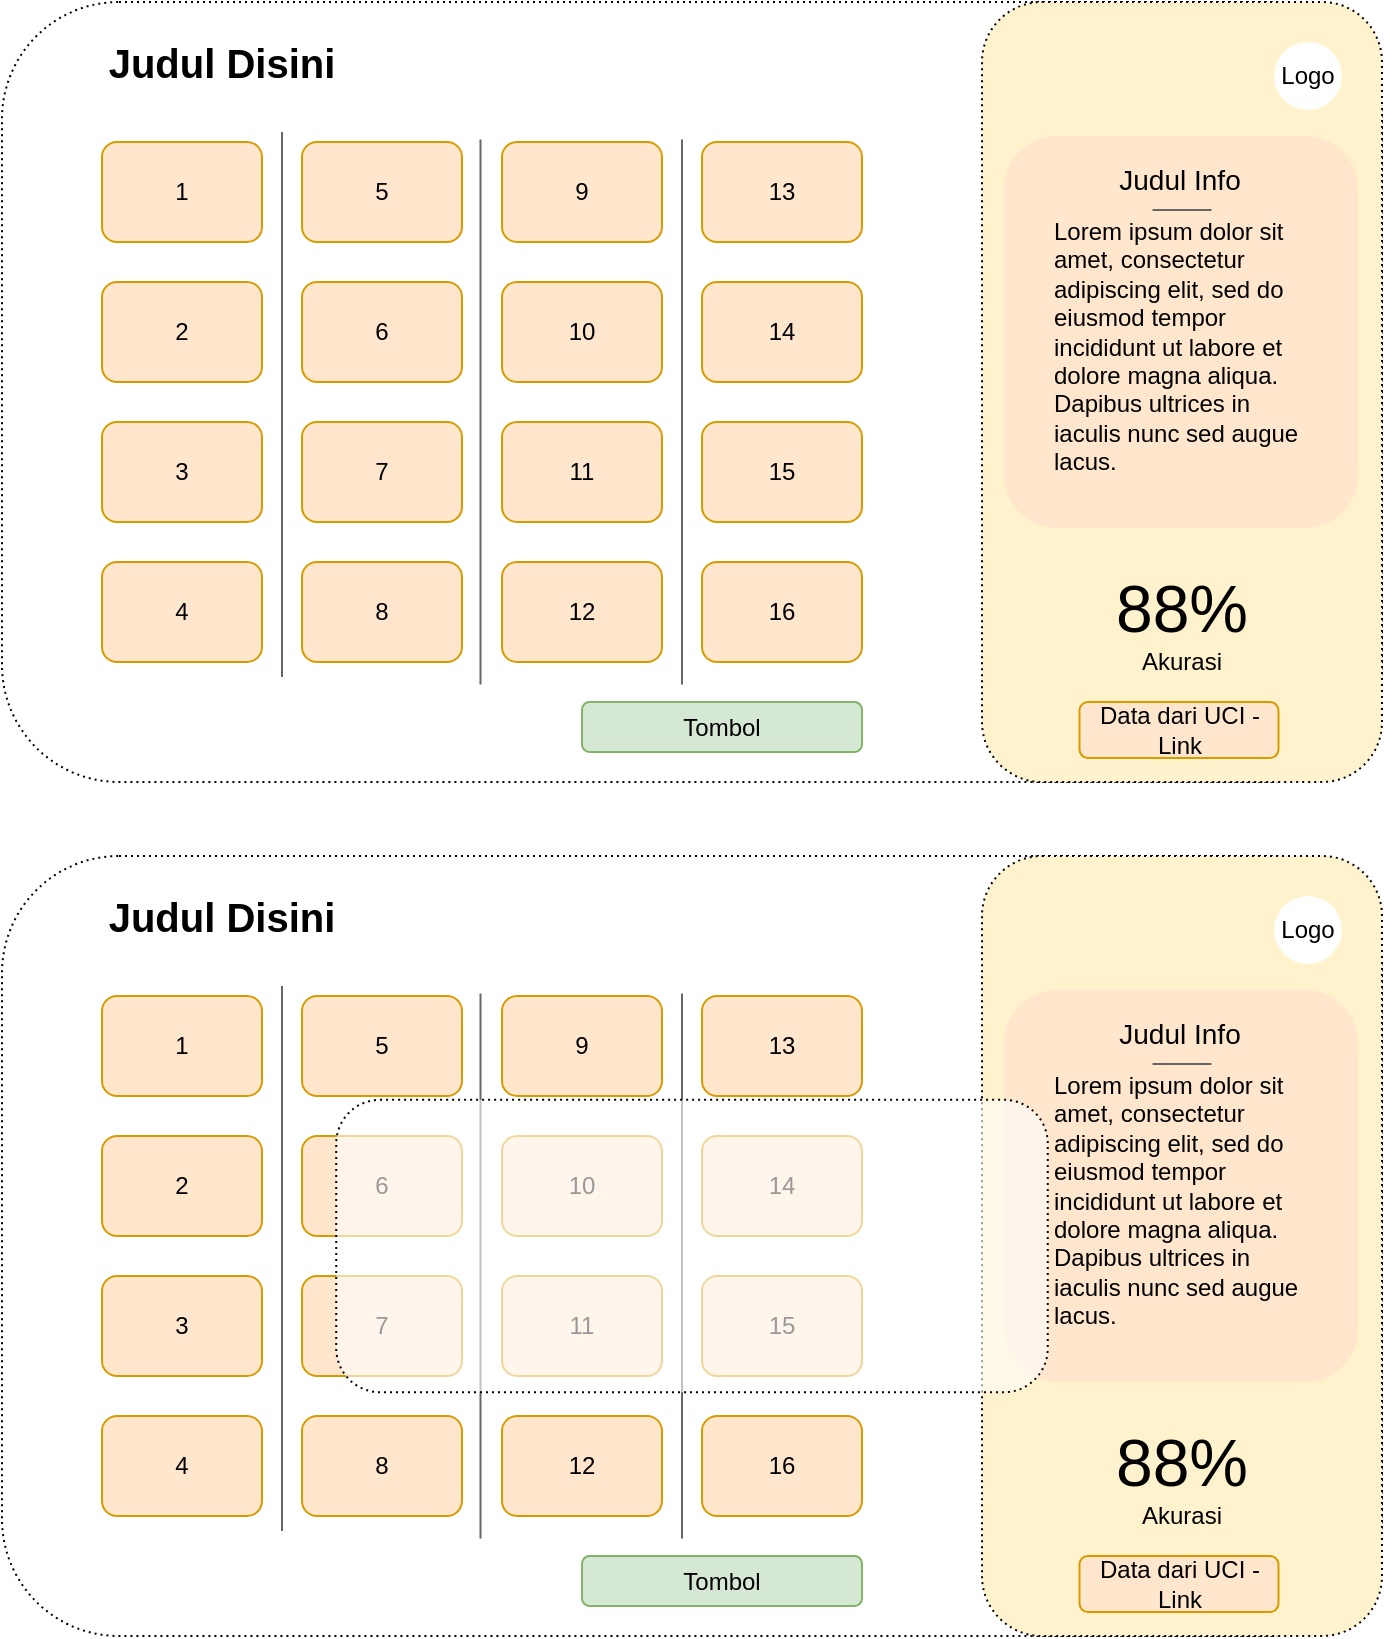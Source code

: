 <mxfile version="13.1.1" type="device"><diagram id="ex3JRqXJYapK7RCxlXCz" name="Page-1"><mxGraphModel dx="1185" dy="635" grid="0" gridSize="10" guides="1" tooltips="1" connect="1" arrows="1" fold="1" page="1" pageScale="1" pageWidth="827" pageHeight="1169" math="0" shadow="0"><root><mxCell id="0"/><mxCell id="1" parent="0"/><mxCell id="x4Q1Bi-NYfYeaOENq8Em-48" value="" style="group" vertex="1" connectable="0" parent="1"><mxGeometry x="60" y="537" width="690" height="390" as="geometry"/></mxCell><mxCell id="x4Q1Bi-NYfYeaOENq8Em-49" value="" style="rounded=1;whiteSpace=wrap;html=1;strokeColor=#000000;dashed=1;dashPattern=1 2;" vertex="1" parent="x4Q1Bi-NYfYeaOENq8Em-48"><mxGeometry width="690" height="390" as="geometry"/></mxCell><mxCell id="x4Q1Bi-NYfYeaOENq8Em-50" value="" style="rounded=1;whiteSpace=wrap;html=1;fillColor=#fff2cc;strokeColor=#000000;dashed=1;dashPattern=1 2;" vertex="1" parent="x4Q1Bi-NYfYeaOENq8Em-48"><mxGeometry x="490" width="200" height="390" as="geometry"/></mxCell><mxCell id="x4Q1Bi-NYfYeaOENq8Em-51" value="" style="rounded=1;whiteSpace=wrap;html=1;fillColor=#ffe6cc;strokeColor=none;align=left;" vertex="1" parent="x4Q1Bi-NYfYeaOENq8Em-48"><mxGeometry x="501" y="67" width="177" height="196" as="geometry"/></mxCell><mxCell id="x4Q1Bi-NYfYeaOENq8Em-52" value="1" style="rounded=1;whiteSpace=wrap;html=1;fillColor=#ffe6cc;strokeColor=#d79b00;" vertex="1" parent="x4Q1Bi-NYfYeaOENq8Em-48"><mxGeometry x="50" y="70" width="80" height="50" as="geometry"/></mxCell><mxCell id="x4Q1Bi-NYfYeaOENq8Em-53" value="&lt;font style=&quot;font-size: 33px&quot;&gt;88%&lt;/font&gt;&lt;br&gt;Akurasi" style="text;html=1;strokeColor=none;fillColor=none;align=center;verticalAlign=middle;whiteSpace=wrap;rounded=0;" vertex="1" parent="x4Q1Bi-NYfYeaOENq8Em-48"><mxGeometry x="540" y="263" width="100" height="94" as="geometry"/></mxCell><mxCell id="x4Q1Bi-NYfYeaOENq8Em-54" value="2" style="rounded=1;whiteSpace=wrap;html=1;fillColor=#ffe6cc;strokeColor=#d79b00;" vertex="1" parent="x4Q1Bi-NYfYeaOENq8Em-48"><mxGeometry x="50" y="140" width="80" height="50" as="geometry"/></mxCell><mxCell id="x4Q1Bi-NYfYeaOENq8Em-55" value="3" style="rounded=1;whiteSpace=wrap;html=1;fillColor=#ffe6cc;strokeColor=#d79b00;" vertex="1" parent="x4Q1Bi-NYfYeaOENq8Em-48"><mxGeometry x="50" y="210" width="80" height="50" as="geometry"/></mxCell><mxCell id="x4Q1Bi-NYfYeaOENq8Em-56" value="4" style="rounded=1;whiteSpace=wrap;html=1;fillColor=#ffe6cc;strokeColor=#d79b00;" vertex="1" parent="x4Q1Bi-NYfYeaOENq8Em-48"><mxGeometry x="50" y="280" width="80" height="50" as="geometry"/></mxCell><mxCell id="x4Q1Bi-NYfYeaOENq8Em-57" value="5" style="rounded=1;whiteSpace=wrap;html=1;fillColor=#ffe6cc;strokeColor=#d79b00;" vertex="1" parent="x4Q1Bi-NYfYeaOENq8Em-48"><mxGeometry x="150" y="70" width="80" height="50" as="geometry"/></mxCell><mxCell id="x4Q1Bi-NYfYeaOENq8Em-58" value="6" style="rounded=1;whiteSpace=wrap;html=1;fillColor=#ffe6cc;strokeColor=#d79b00;" vertex="1" parent="x4Q1Bi-NYfYeaOENq8Em-48"><mxGeometry x="150" y="140" width="80" height="50" as="geometry"/></mxCell><mxCell id="x4Q1Bi-NYfYeaOENq8Em-59" value="7" style="rounded=1;whiteSpace=wrap;html=1;fillColor=#ffe6cc;strokeColor=#d79b00;" vertex="1" parent="x4Q1Bi-NYfYeaOENq8Em-48"><mxGeometry x="150" y="210" width="80" height="50" as="geometry"/></mxCell><mxCell id="x4Q1Bi-NYfYeaOENq8Em-60" value="8" style="rounded=1;whiteSpace=wrap;html=1;fillColor=#ffe6cc;strokeColor=#d79b00;" vertex="1" parent="x4Q1Bi-NYfYeaOENq8Em-48"><mxGeometry x="150" y="280" width="80" height="50" as="geometry"/></mxCell><mxCell id="x4Q1Bi-NYfYeaOENq8Em-61" value="9" style="rounded=1;whiteSpace=wrap;html=1;fillColor=#ffe6cc;strokeColor=#d79b00;" vertex="1" parent="x4Q1Bi-NYfYeaOENq8Em-48"><mxGeometry x="250" y="70" width="80" height="50" as="geometry"/></mxCell><mxCell id="x4Q1Bi-NYfYeaOENq8Em-62" value="10" style="rounded=1;whiteSpace=wrap;html=1;fillColor=#ffe6cc;strokeColor=#d79b00;" vertex="1" parent="x4Q1Bi-NYfYeaOENq8Em-48"><mxGeometry x="250" y="140" width="80" height="50" as="geometry"/></mxCell><mxCell id="x4Q1Bi-NYfYeaOENq8Em-63" value="11" style="rounded=1;whiteSpace=wrap;html=1;fillColor=#ffe6cc;strokeColor=#d79b00;" vertex="1" parent="x4Q1Bi-NYfYeaOENq8Em-48"><mxGeometry x="250" y="210" width="80" height="50" as="geometry"/></mxCell><mxCell id="x4Q1Bi-NYfYeaOENq8Em-64" value="12" style="rounded=1;whiteSpace=wrap;html=1;fillColor=#ffe6cc;strokeColor=#d79b00;" vertex="1" parent="x4Q1Bi-NYfYeaOENq8Em-48"><mxGeometry x="250" y="280" width="80" height="50" as="geometry"/></mxCell><mxCell id="x4Q1Bi-NYfYeaOENq8Em-65" value="13" style="rounded=1;whiteSpace=wrap;html=1;fillColor=#ffe6cc;strokeColor=#d79b00;" vertex="1" parent="x4Q1Bi-NYfYeaOENq8Em-48"><mxGeometry x="350" y="70" width="80" height="50" as="geometry"/></mxCell><mxCell id="x4Q1Bi-NYfYeaOENq8Em-66" value="14" style="rounded=1;whiteSpace=wrap;html=1;fillColor=#ffe6cc;strokeColor=#d79b00;" vertex="1" parent="x4Q1Bi-NYfYeaOENq8Em-48"><mxGeometry x="350" y="140" width="80" height="50" as="geometry"/></mxCell><mxCell id="x4Q1Bi-NYfYeaOENq8Em-67" value="15" style="rounded=1;whiteSpace=wrap;html=1;fillColor=#ffe6cc;strokeColor=#d79b00;" vertex="1" parent="x4Q1Bi-NYfYeaOENq8Em-48"><mxGeometry x="350" y="210" width="80" height="50" as="geometry"/></mxCell><mxCell id="x4Q1Bi-NYfYeaOENq8Em-68" value="16" style="rounded=1;whiteSpace=wrap;html=1;fillColor=#ffe6cc;strokeColor=#d79b00;" vertex="1" parent="x4Q1Bi-NYfYeaOENq8Em-48"><mxGeometry x="350" y="280" width="80" height="50" as="geometry"/></mxCell><mxCell id="x4Q1Bi-NYfYeaOENq8Em-69" value="&lt;font style=&quot;font-size: 20px&quot;&gt;&lt;b&gt;Judul Disini&lt;/b&gt;&lt;/font&gt;" style="text;html=1;strokeColor=none;fillColor=none;align=center;verticalAlign=middle;whiteSpace=wrap;rounded=0;" vertex="1" parent="x4Q1Bi-NYfYeaOENq8Em-48"><mxGeometry y="20" width="220" height="20" as="geometry"/></mxCell><mxCell id="x4Q1Bi-NYfYeaOENq8Em-70" value="Tombol" style="rounded=1;whiteSpace=wrap;html=1;fillColor=#d5e8d4;strokeColor=#82b366;" vertex="1" parent="x4Q1Bi-NYfYeaOENq8Em-48"><mxGeometry x="290" y="350" width="140" height="25" as="geometry"/></mxCell><mxCell id="x4Q1Bi-NYfYeaOENq8Em-71" value="" style="line;strokeWidth=1;html=1;perimeter=backbonePerimeter;points=[];outlineConnect=0;rounded=1;rotation=-90;fillColor=#f5f5f5;strokeColor=#666666;fontColor=#333333;" vertex="1" parent="x4Q1Bi-NYfYeaOENq8Em-48"><mxGeometry x="3.75" y="146.25" width="272.5" height="110" as="geometry"/></mxCell><mxCell id="x4Q1Bi-NYfYeaOENq8Em-72" value="" style="line;strokeWidth=1;html=1;perimeter=backbonePerimeter;points=[];outlineConnect=0;rounded=1;rotation=-90;fillColor=#f5f5f5;strokeColor=#666666;fontColor=#333333;" vertex="1" parent="x4Q1Bi-NYfYeaOENq8Em-48"><mxGeometry x="103" y="150" width="272.5" height="110" as="geometry"/></mxCell><mxCell id="x4Q1Bi-NYfYeaOENq8Em-73" value="" style="line;strokeWidth=1;html=1;perimeter=backbonePerimeter;points=[];outlineConnect=0;rounded=1;rotation=-90;fillColor=#f5f5f5;strokeColor=#666666;fontColor=#333333;" vertex="1" parent="x4Q1Bi-NYfYeaOENq8Em-48"><mxGeometry x="203.75" y="150" width="272.5" height="110" as="geometry"/></mxCell><mxCell id="x4Q1Bi-NYfYeaOENq8Em-74" value="Logo" style="ellipse;whiteSpace=wrap;html=1;aspect=fixed;rounded=1;strokeColor=none;strokeWidth=1;" vertex="1" parent="x4Q1Bi-NYfYeaOENq8Em-48"><mxGeometry x="636" y="20" width="34" height="34" as="geometry"/></mxCell><mxCell id="x4Q1Bi-NYfYeaOENq8Em-75" value="Data dari UCI - Link" style="rounded=1;whiteSpace=wrap;html=1;fillColor=#ffe6cc;strokeColor=#d79b00;" vertex="1" parent="x4Q1Bi-NYfYeaOENq8Em-48"><mxGeometry x="538.75" y="350" width="99.5" height="28" as="geometry"/></mxCell><mxCell id="x4Q1Bi-NYfYeaOENq8Em-76" value="&lt;br&gt;&lt;span&gt;Lorem ipsum dolor sit amet, consectetur adipiscing elit, sed do eiusmod tempor incididunt ut labore et dolore magna aliqua. Dapibus ultrices in iaculis nunc sed augue lacus.&lt;/span&gt;" style="text;html=1;strokeColor=none;fillColor=none;align=left;verticalAlign=middle;whiteSpace=wrap;rounded=1;" vertex="1" parent="x4Q1Bi-NYfYeaOENq8Em-48"><mxGeometry x="523.5" y="91" width="132" height="148" as="geometry"/></mxCell><mxCell id="x4Q1Bi-NYfYeaOENq8Em-77" value="&lt;font style=&quot;font-size: 14px&quot;&gt;Judul Info&lt;/font&gt;" style="text;html=1;strokeColor=none;fillColor=none;align=center;verticalAlign=middle;whiteSpace=wrap;rounded=0;" vertex="1" parent="x4Q1Bi-NYfYeaOENq8Em-48"><mxGeometry x="550.5" y="79" width="76" height="20" as="geometry"/></mxCell><mxCell id="x4Q1Bi-NYfYeaOENq8Em-78" value="" style="line;strokeWidth=1;html=1;perimeter=backbonePerimeter;points=[];outlineConnect=0;rounded=1;fillColor=#f5f5f5;strokeColor=#666666;fontColor=#333333;" vertex="1" parent="x4Q1Bi-NYfYeaOENq8Em-48"><mxGeometry x="575.25" y="99" width="29.5" height="10" as="geometry"/></mxCell><mxCell id="x4Q1Bi-NYfYeaOENq8Em-79" value="" style="rounded=1;whiteSpace=wrap;html=1;dashed=1;dashPattern=1 2;strokeColor=#000000;strokeWidth=1;fillOpacity=60;" vertex="1" parent="x4Q1Bi-NYfYeaOENq8Em-48"><mxGeometry x="167.12" y="121.87" width="355.75" height="146.25" as="geometry"/></mxCell><mxCell id="x4Q1Bi-NYfYeaOENq8Em-1" value="" style="rounded=1;whiteSpace=wrap;html=1;strokeColor=#000000;dashed=1;dashPattern=1 2;" vertex="1" parent="1"><mxGeometry x="60" y="110" width="690" height="390" as="geometry"/></mxCell><mxCell id="x4Q1Bi-NYfYeaOENq8Em-2" value="" style="rounded=1;whiteSpace=wrap;html=1;fillColor=#fff2cc;strokeColor=#000000;dashed=1;dashPattern=1 2;" vertex="1" parent="1"><mxGeometry x="550" y="110" width="200" height="390" as="geometry"/></mxCell><mxCell id="x4Q1Bi-NYfYeaOENq8Em-4" value="" style="rounded=1;whiteSpace=wrap;html=1;fillColor=#ffe6cc;strokeColor=none;align=left;" vertex="1" parent="1"><mxGeometry x="561" y="177" width="177" height="196" as="geometry"/></mxCell><mxCell id="x4Q1Bi-NYfYeaOENq8Em-5" value="1" style="rounded=1;whiteSpace=wrap;html=1;fillColor=#ffe6cc;strokeColor=#d79b00;" vertex="1" parent="1"><mxGeometry x="110" y="180" width="80" height="50" as="geometry"/></mxCell><mxCell id="x4Q1Bi-NYfYeaOENq8Em-10" value="&lt;font style=&quot;font-size: 33px&quot;&gt;88%&lt;/font&gt;&lt;br&gt;Akurasi" style="text;html=1;strokeColor=none;fillColor=none;align=center;verticalAlign=middle;whiteSpace=wrap;rounded=0;" vertex="1" parent="1"><mxGeometry x="600" y="373" width="100" height="94" as="geometry"/></mxCell><mxCell id="x4Q1Bi-NYfYeaOENq8Em-11" value="2" style="rounded=1;whiteSpace=wrap;html=1;fillColor=#ffe6cc;strokeColor=#d79b00;" vertex="1" parent="1"><mxGeometry x="110" y="250" width="80" height="50" as="geometry"/></mxCell><mxCell id="x4Q1Bi-NYfYeaOENq8Em-12" value="3" style="rounded=1;whiteSpace=wrap;html=1;fillColor=#ffe6cc;strokeColor=#d79b00;" vertex="1" parent="1"><mxGeometry x="110" y="320" width="80" height="50" as="geometry"/></mxCell><mxCell id="x4Q1Bi-NYfYeaOENq8Em-13" value="4" style="rounded=1;whiteSpace=wrap;html=1;fillColor=#ffe6cc;strokeColor=#d79b00;" vertex="1" parent="1"><mxGeometry x="110" y="390" width="80" height="50" as="geometry"/></mxCell><mxCell id="x4Q1Bi-NYfYeaOENq8Em-16" value="5" style="rounded=1;whiteSpace=wrap;html=1;fillColor=#ffe6cc;strokeColor=#d79b00;" vertex="1" parent="1"><mxGeometry x="210" y="180" width="80" height="50" as="geometry"/></mxCell><mxCell id="x4Q1Bi-NYfYeaOENq8Em-17" value="6" style="rounded=1;whiteSpace=wrap;html=1;fillColor=#ffe6cc;strokeColor=#d79b00;" vertex="1" parent="1"><mxGeometry x="210" y="250" width="80" height="50" as="geometry"/></mxCell><mxCell id="x4Q1Bi-NYfYeaOENq8Em-18" value="7" style="rounded=1;whiteSpace=wrap;html=1;fillColor=#ffe6cc;strokeColor=#d79b00;" vertex="1" parent="1"><mxGeometry x="210" y="320" width="80" height="50" as="geometry"/></mxCell><mxCell id="x4Q1Bi-NYfYeaOENq8Em-19" value="8" style="rounded=1;whiteSpace=wrap;html=1;fillColor=#ffe6cc;strokeColor=#d79b00;" vertex="1" parent="1"><mxGeometry x="210" y="390" width="80" height="50" as="geometry"/></mxCell><mxCell id="x4Q1Bi-NYfYeaOENq8Em-20" value="9" style="rounded=1;whiteSpace=wrap;html=1;fillColor=#ffe6cc;strokeColor=#d79b00;" vertex="1" parent="1"><mxGeometry x="310" y="180" width="80" height="50" as="geometry"/></mxCell><mxCell id="x4Q1Bi-NYfYeaOENq8Em-21" value="10" style="rounded=1;whiteSpace=wrap;html=1;fillColor=#ffe6cc;strokeColor=#d79b00;" vertex="1" parent="1"><mxGeometry x="310" y="250" width="80" height="50" as="geometry"/></mxCell><mxCell id="x4Q1Bi-NYfYeaOENq8Em-22" value="11" style="rounded=1;whiteSpace=wrap;html=1;fillColor=#ffe6cc;strokeColor=#d79b00;" vertex="1" parent="1"><mxGeometry x="310" y="320" width="80" height="50" as="geometry"/></mxCell><mxCell id="x4Q1Bi-NYfYeaOENq8Em-23" value="12" style="rounded=1;whiteSpace=wrap;html=1;fillColor=#ffe6cc;strokeColor=#d79b00;" vertex="1" parent="1"><mxGeometry x="310" y="390" width="80" height="50" as="geometry"/></mxCell><mxCell id="x4Q1Bi-NYfYeaOENq8Em-24" value="13" style="rounded=1;whiteSpace=wrap;html=1;fillColor=#ffe6cc;strokeColor=#d79b00;" vertex="1" parent="1"><mxGeometry x="410" y="180" width="80" height="50" as="geometry"/></mxCell><mxCell id="x4Q1Bi-NYfYeaOENq8Em-25" value="14" style="rounded=1;whiteSpace=wrap;html=1;fillColor=#ffe6cc;strokeColor=#d79b00;" vertex="1" parent="1"><mxGeometry x="410" y="250" width="80" height="50" as="geometry"/></mxCell><mxCell id="x4Q1Bi-NYfYeaOENq8Em-26" value="15" style="rounded=1;whiteSpace=wrap;html=1;fillColor=#ffe6cc;strokeColor=#d79b00;" vertex="1" parent="1"><mxGeometry x="410" y="320" width="80" height="50" as="geometry"/></mxCell><mxCell id="x4Q1Bi-NYfYeaOENq8Em-27" value="16" style="rounded=1;whiteSpace=wrap;html=1;fillColor=#ffe6cc;strokeColor=#d79b00;" vertex="1" parent="1"><mxGeometry x="410" y="390" width="80" height="50" as="geometry"/></mxCell><mxCell id="x4Q1Bi-NYfYeaOENq8Em-28" value="&lt;font style=&quot;font-size: 20px&quot;&gt;&lt;b&gt;Judul Disini&lt;/b&gt;&lt;/font&gt;" style="text;html=1;strokeColor=none;fillColor=none;align=center;verticalAlign=middle;whiteSpace=wrap;rounded=0;" vertex="1" parent="1"><mxGeometry x="60" y="130" width="220" height="20" as="geometry"/></mxCell><mxCell id="x4Q1Bi-NYfYeaOENq8Em-29" value="Tombol" style="rounded=1;whiteSpace=wrap;html=1;fillColor=#d5e8d4;strokeColor=#82b366;" vertex="1" parent="1"><mxGeometry x="350" y="460" width="140" height="25" as="geometry"/></mxCell><mxCell id="x4Q1Bi-NYfYeaOENq8Em-31" value="" style="line;strokeWidth=1;html=1;perimeter=backbonePerimeter;points=[];outlineConnect=0;rounded=1;rotation=-90;fillColor=#f5f5f5;strokeColor=#666666;fontColor=#333333;" vertex="1" parent="1"><mxGeometry x="63.75" y="256.25" width="272.5" height="110" as="geometry"/></mxCell><mxCell id="x4Q1Bi-NYfYeaOENq8Em-33" value="" style="line;strokeWidth=1;html=1;perimeter=backbonePerimeter;points=[];outlineConnect=0;rounded=1;rotation=-90;fillColor=#f5f5f5;strokeColor=#666666;fontColor=#333333;" vertex="1" parent="1"><mxGeometry x="163" y="260" width="272.5" height="110" as="geometry"/></mxCell><mxCell id="x4Q1Bi-NYfYeaOENq8Em-34" value="" style="line;strokeWidth=1;html=1;perimeter=backbonePerimeter;points=[];outlineConnect=0;rounded=1;rotation=-90;fillColor=#f5f5f5;strokeColor=#666666;fontColor=#333333;" vertex="1" parent="1"><mxGeometry x="263.75" y="260" width="272.5" height="110" as="geometry"/></mxCell><mxCell id="x4Q1Bi-NYfYeaOENq8Em-38" value="Logo" style="ellipse;whiteSpace=wrap;html=1;aspect=fixed;rounded=1;strokeColor=none;strokeWidth=1;" vertex="1" parent="1"><mxGeometry x="696" y="130" width="34" height="34" as="geometry"/></mxCell><mxCell id="x4Q1Bi-NYfYeaOENq8Em-40" value="Data dari UCI - Link" style="rounded=1;whiteSpace=wrap;html=1;fillColor=#ffe6cc;strokeColor=#d79b00;" vertex="1" parent="1"><mxGeometry x="598.75" y="460" width="99.5" height="28" as="geometry"/></mxCell><mxCell id="x4Q1Bi-NYfYeaOENq8Em-41" value="&lt;br&gt;&lt;span&gt;Lorem ipsum dolor sit amet, consectetur adipiscing elit, sed do eiusmod tempor incididunt ut labore et dolore magna aliqua. Dapibus ultrices in iaculis nunc sed augue lacus.&lt;/span&gt;" style="text;html=1;strokeColor=none;fillColor=none;align=left;verticalAlign=middle;whiteSpace=wrap;rounded=1;" vertex="1" parent="1"><mxGeometry x="583.5" y="201" width="132" height="148" as="geometry"/></mxCell><mxCell id="x4Q1Bi-NYfYeaOENq8Em-42" value="&lt;font style=&quot;font-size: 14px&quot;&gt;Judul Info&lt;/font&gt;" style="text;html=1;strokeColor=none;fillColor=none;align=center;verticalAlign=middle;whiteSpace=wrap;rounded=0;" vertex="1" parent="1"><mxGeometry x="610.5" y="189" width="76" height="20" as="geometry"/></mxCell><mxCell id="x4Q1Bi-NYfYeaOENq8Em-43" value="" style="line;strokeWidth=1;html=1;perimeter=backbonePerimeter;points=[];outlineConnect=0;rounded=1;fillColor=#f5f5f5;strokeColor=#666666;fontColor=#333333;" vertex="1" parent="1"><mxGeometry x="635.25" y="209" width="29.5" height="10" as="geometry"/></mxCell></root></mxGraphModel></diagram></mxfile>